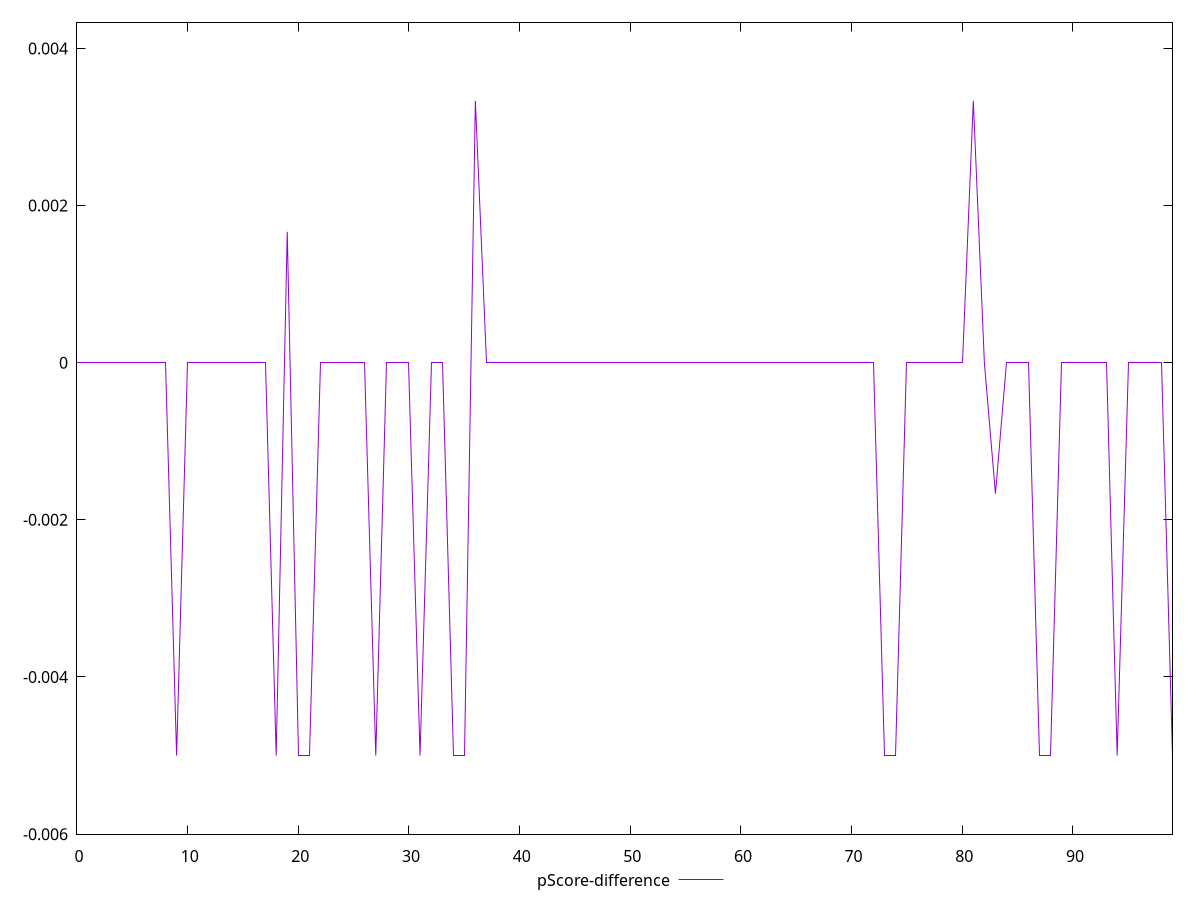reset

$pScoreDifference <<EOF
0 0
1 0
2 0
3 0
4 0
5 0
6 0
7 0
8 0
9 -0.0050000000000000044
10 0
11 0
12 0
13 0
14 0
15 0
16 0
17 0
18 -0.0050000000000000044
19 0.0016666666666667052
20 -0.0050000000000000044
21 -0.0050000000000000044
22 0
23 0
24 0
25 0
26 0
27 -0.0050000000000000044
28 0
29 0
30 0
31 -0.0050000000000000044
32 0
33 0
34 -0.0050000000000000044
35 -0.0050000000000000044
36 0.0033333333333332993
37 0
38 0
39 0
40 0
41 0
42 0
43 0
44 0
45 0
46 0
47 0
48 0
49 0
50 0
51 0
52 0
53 0
54 0
55 0
56 0
57 0
58 0
59 0
60 0
61 0
62 0
63 0
64 0
65 0
66 0
67 0
68 0
69 0
70 0
71 0
72 0
73 -0.0050000000000000044
74 -0.0050000000000000044
75 0
76 0
77 0
78 0
79 0
80 0
81 0.0033333333333332993
82 0
83 -0.0016666666666667052
84 0
85 0
86 0
87 -0.0050000000000000044
88 -0.0050000000000000044
89 0
90 0
91 0
92 0
93 0
94 -0.0050000000000000044
95 0
96 0
97 0
98 0
99 -0.0050000000000000044
EOF

set key outside below
set xrange [0:99]
set yrange [-0.0060000000000000045:0.004333333333333299]
set trange [-0.0060000000000000045:0.004333333333333299]
set terminal svg size 640, 500 enhanced background rgb 'white'
set output "reprap/unminified-javascript/samples/pages+cached/pScore-difference/values.svg"

plot $pScoreDifference title "pScore-difference" with line

reset
